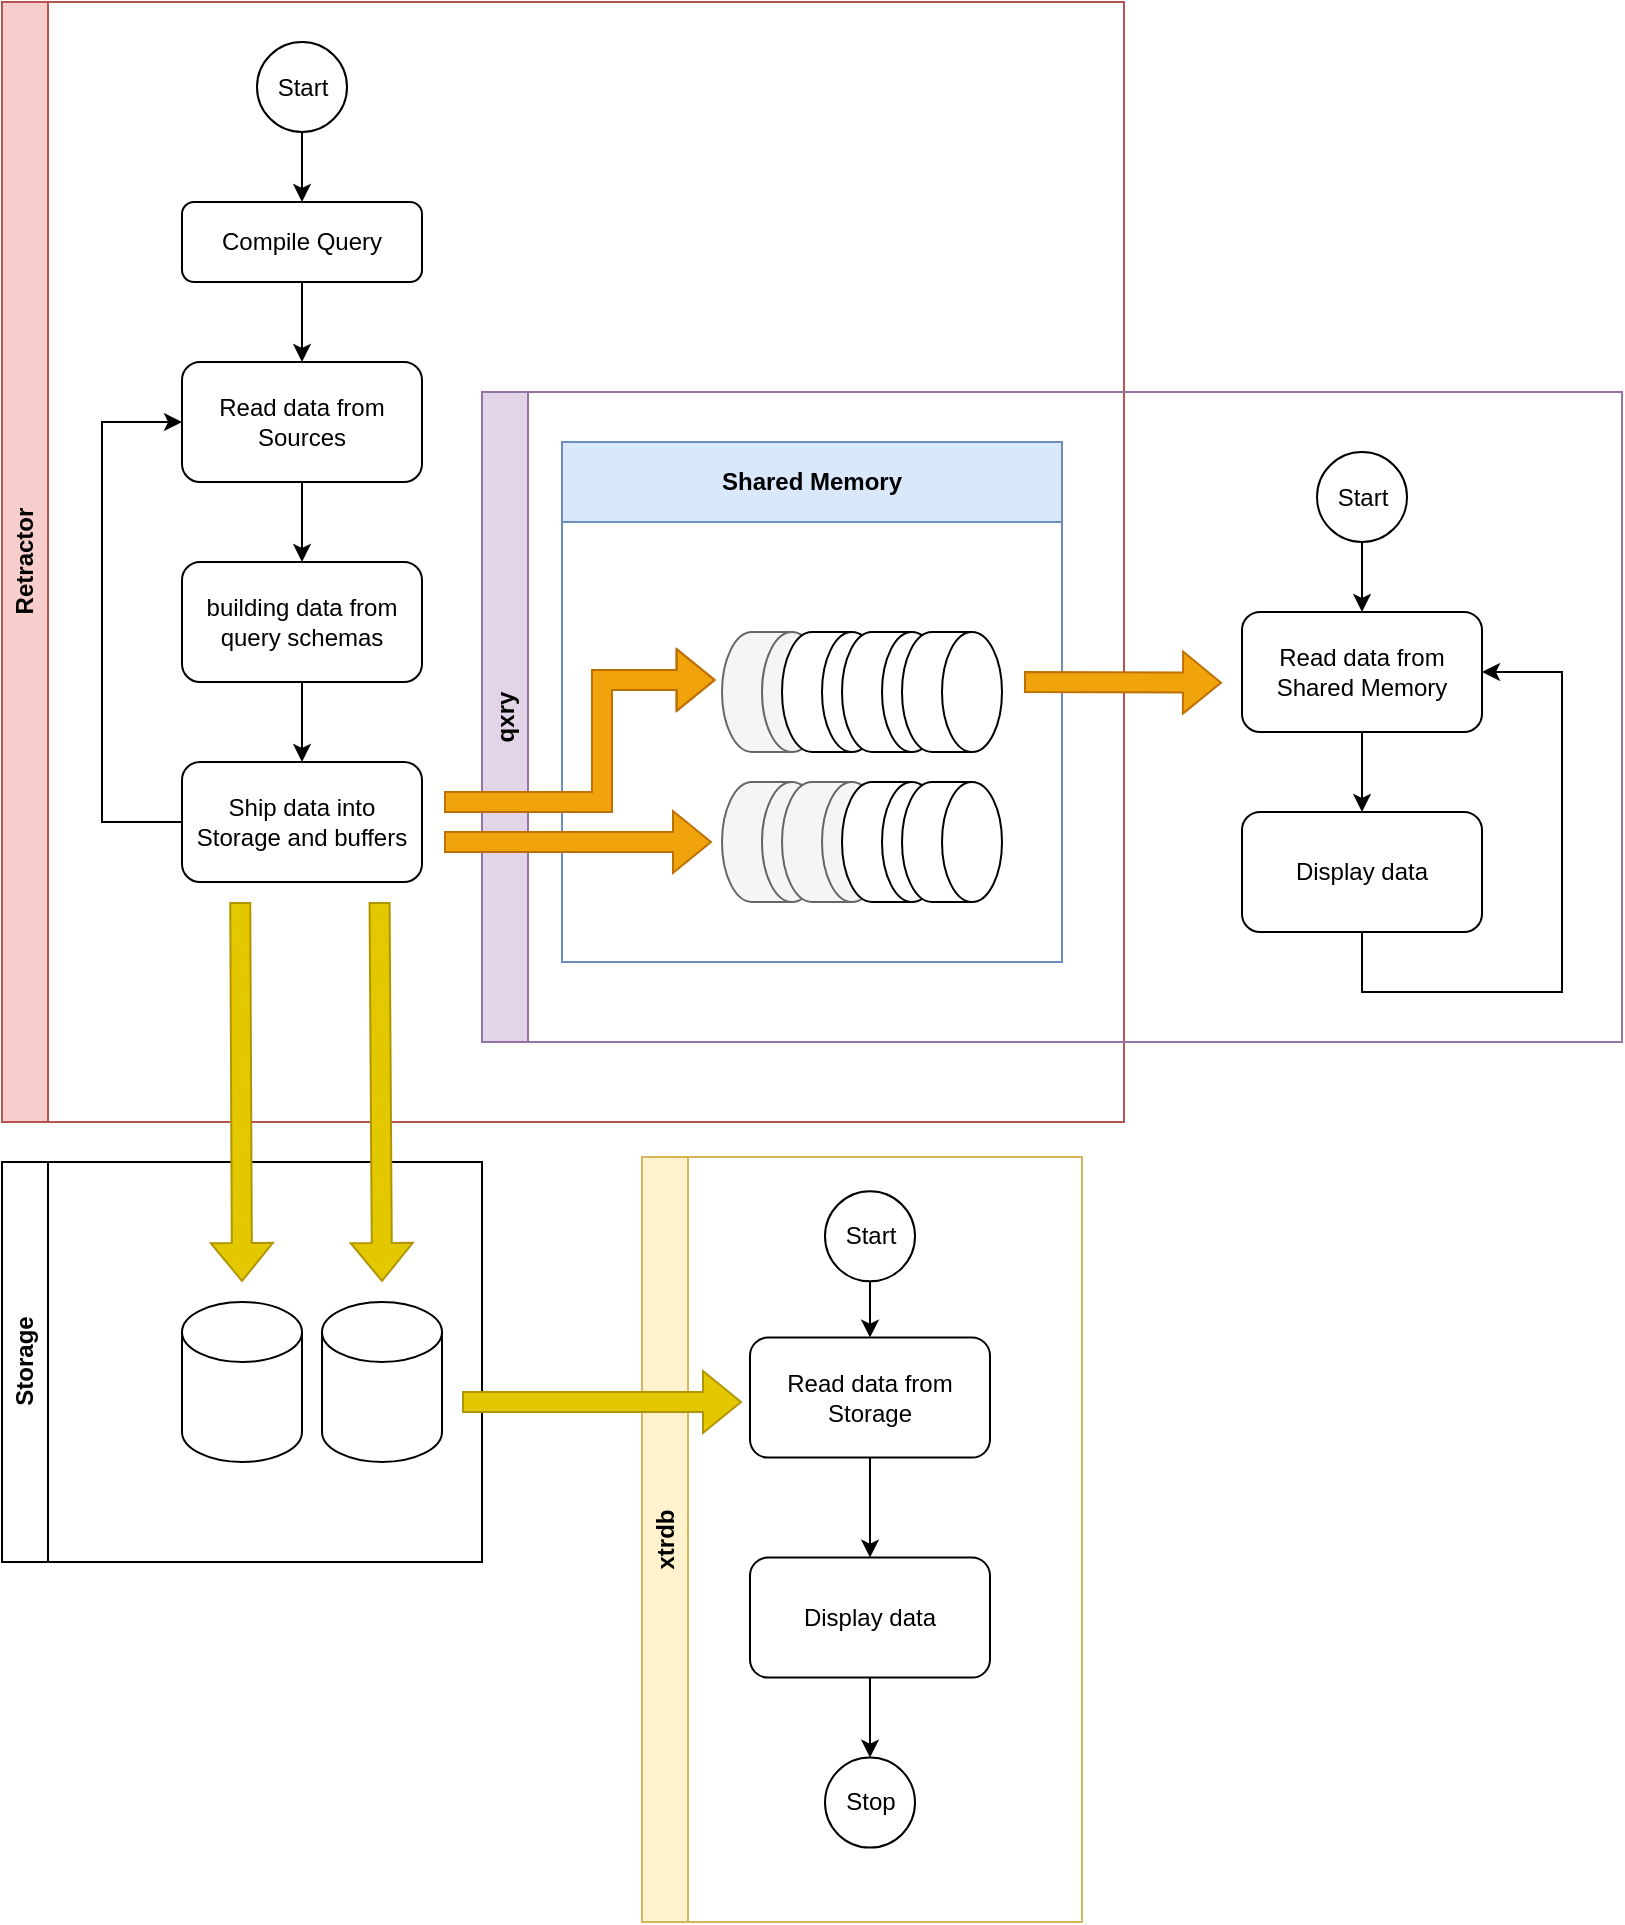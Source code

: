 <mxfile version="21.6.8" type="device">
  <diagram name="Strona-1" id="BG2U26oZRh6Gp2IAzY93">
    <mxGraphModel dx="1102" dy="894" grid="1" gridSize="10" guides="1" tooltips="1" connect="1" arrows="1" fold="1" page="1" pageScale="1" pageWidth="827" pageHeight="1169" math="0" shadow="0">
      <root>
        <mxCell id="0" />
        <mxCell id="1" parent="0" />
        <mxCell id="VHUyBY8sBE0EKWtmwpwd-44" value="Storage" style="swimlane;horizontal=0;whiteSpace=wrap;html=1;" parent="1" vertex="1">
          <mxGeometry x="9" y="600" width="240" height="200" as="geometry" />
        </mxCell>
        <mxCell id="VHUyBY8sBE0EKWtmwpwd-45" value="" style="shape=cylinder3;whiteSpace=wrap;html=1;boundedLbl=1;backgroundOutline=1;size=15;" parent="VHUyBY8sBE0EKWtmwpwd-44" vertex="1">
          <mxGeometry x="90" y="70" width="60" height="80" as="geometry" />
        </mxCell>
        <mxCell id="VHUyBY8sBE0EKWtmwpwd-46" value="" style="shape=cylinder3;whiteSpace=wrap;html=1;boundedLbl=1;backgroundOutline=1;size=15;" parent="VHUyBY8sBE0EKWtmwpwd-44" vertex="1">
          <mxGeometry x="160" y="70" width="60" height="80" as="geometry" />
        </mxCell>
        <mxCell id="VHUyBY8sBE0EKWtmwpwd-57" value="Retractor" style="swimlane;horizontal=0;whiteSpace=wrap;html=1;fillColor=#f8cecc;strokeColor=#b85450;" parent="1" vertex="1">
          <mxGeometry x="9" y="20" width="561" height="560" as="geometry" />
        </mxCell>
        <mxCell id="VHUyBY8sBE0EKWtmwpwd-58" value="qxry" style="swimlane;horizontal=0;whiteSpace=wrap;html=1;fillColor=#e1d5e7;strokeColor=#9673a6;" parent="VHUyBY8sBE0EKWtmwpwd-57" vertex="1">
          <mxGeometry x="240" y="195" width="570" height="325" as="geometry" />
        </mxCell>
        <mxCell id="VHUyBY8sBE0EKWtmwpwd-29" value="Read data from&lt;br&gt;Shared Memory" style="rounded=1;whiteSpace=wrap;html=1;" parent="VHUyBY8sBE0EKWtmwpwd-58" vertex="1">
          <mxGeometry x="380" y="110" width="120" height="60" as="geometry" />
        </mxCell>
        <mxCell id="VHUyBY8sBE0EKWtmwpwd-30" value="Display data" style="rounded=1;whiteSpace=wrap;html=1;" parent="VHUyBY8sBE0EKWtmwpwd-58" vertex="1">
          <mxGeometry x="380" y="210" width="120" height="60" as="geometry" />
        </mxCell>
        <mxCell id="VHUyBY8sBE0EKWtmwpwd-33" value="" style="endArrow=classic;html=1;rounded=0;exitX=0.5;exitY=1;exitDx=0;exitDy=0;" parent="VHUyBY8sBE0EKWtmwpwd-58" source="VHUyBY8sBE0EKWtmwpwd-29" target="VHUyBY8sBE0EKWtmwpwd-30" edge="1">
          <mxGeometry width="50" height="50" relative="1" as="geometry">
            <mxPoint x="110" y="220" as="sourcePoint" />
            <mxPoint x="160" y="170" as="targetPoint" />
          </mxGeometry>
        </mxCell>
        <mxCell id="VHUyBY8sBE0EKWtmwpwd-34" value="" style="endArrow=classic;html=1;rounded=0;exitX=0.5;exitY=1;exitDx=0;exitDy=0;entryX=1;entryY=0.5;entryDx=0;entryDy=0;" parent="VHUyBY8sBE0EKWtmwpwd-58" source="VHUyBY8sBE0EKWtmwpwd-30" target="VHUyBY8sBE0EKWtmwpwd-29" edge="1">
          <mxGeometry width="50" height="50" relative="1" as="geometry">
            <mxPoint x="110" y="220" as="sourcePoint" />
            <mxPoint x="540" y="90" as="targetPoint" />
            <Array as="points">
              <mxPoint x="440" y="300" />
              <mxPoint x="540" y="300" />
              <mxPoint x="540" y="140" />
            </Array>
          </mxGeometry>
        </mxCell>
        <mxCell id="VHUyBY8sBE0EKWtmwpwd-54" style="edgeStyle=orthogonalEdgeStyle;rounded=0;orthogonalLoop=1;jettySize=auto;html=1;exitX=0.5;exitY=1;exitDx=0;exitDy=0;entryX=0.5;entryY=0;entryDx=0;entryDy=0;" parent="VHUyBY8sBE0EKWtmwpwd-58" source="VHUyBY8sBE0EKWtmwpwd-53" target="VHUyBY8sBE0EKWtmwpwd-29" edge="1">
          <mxGeometry relative="1" as="geometry" />
        </mxCell>
        <mxCell id="VHUyBY8sBE0EKWtmwpwd-53" value="Start" style="ellipse;whiteSpace=wrap;html=1;aspect=fixed;" parent="VHUyBY8sBE0EKWtmwpwd-58" vertex="1">
          <mxGeometry x="417.5" y="30" width="45" height="45" as="geometry" />
        </mxCell>
        <mxCell id="VHUyBY8sBE0EKWtmwpwd-3" value="Shared Memory" style="swimlane;whiteSpace=wrap;html=1;startSize=40;fillColor=#dae8fc;strokeColor=#6c8ebf;" parent="VHUyBY8sBE0EKWtmwpwd-58" vertex="1">
          <mxGeometry x="40" y="25" width="250" height="260" as="geometry" />
        </mxCell>
        <mxCell id="VHUyBY8sBE0EKWtmwpwd-17" value="" style="shape=cylinder3;whiteSpace=wrap;html=1;boundedLbl=1;backgroundOutline=1;size=15;rotation=90;fillColor=#f5f5f5;fontColor=#333333;strokeColor=#666666;" parent="VHUyBY8sBE0EKWtmwpwd-3" vertex="1">
          <mxGeometry x="75" y="175" width="60" height="50" as="geometry" />
        </mxCell>
        <mxCell id="VHUyBY8sBE0EKWtmwpwd-18" value="" style="shape=cylinder3;whiteSpace=wrap;html=1;boundedLbl=1;backgroundOutline=1;size=15;rotation=90;fillColor=#f5f5f5;fontColor=#333333;strokeColor=#666666;" parent="VHUyBY8sBE0EKWtmwpwd-3" vertex="1">
          <mxGeometry x="105" y="175" width="60" height="50" as="geometry" />
        </mxCell>
        <mxCell id="VHUyBY8sBE0EKWtmwpwd-19" value="" style="shape=cylinder3;whiteSpace=wrap;html=1;boundedLbl=1;backgroundOutline=1;size=15;rotation=90;" parent="VHUyBY8sBE0EKWtmwpwd-3" vertex="1">
          <mxGeometry x="135" y="175" width="60" height="50" as="geometry" />
        </mxCell>
        <mxCell id="VHUyBY8sBE0EKWtmwpwd-20" value="" style="shape=cylinder3;whiteSpace=wrap;html=1;boundedLbl=1;backgroundOutline=1;size=15;rotation=90;" parent="VHUyBY8sBE0EKWtmwpwd-3" vertex="1">
          <mxGeometry x="165" y="175" width="60" height="50" as="geometry" />
        </mxCell>
        <mxCell id="VHUyBY8sBE0EKWtmwpwd-22" value="" style="shape=cylinder3;whiteSpace=wrap;html=1;boundedLbl=1;backgroundOutline=1;size=15;rotation=90;fillColor=#f5f5f5;fontColor=#333333;strokeColor=#666666;" parent="VHUyBY8sBE0EKWtmwpwd-3" vertex="1">
          <mxGeometry x="75" y="100" width="60" height="50" as="geometry" />
        </mxCell>
        <mxCell id="VHUyBY8sBE0EKWtmwpwd-23" value="" style="shape=cylinder3;whiteSpace=wrap;html=1;boundedLbl=1;backgroundOutline=1;size=15;rotation=90;" parent="VHUyBY8sBE0EKWtmwpwd-3" vertex="1">
          <mxGeometry x="105" y="100" width="60" height="50" as="geometry" />
        </mxCell>
        <mxCell id="VHUyBY8sBE0EKWtmwpwd-24" value="" style="shape=cylinder3;whiteSpace=wrap;html=1;boundedLbl=1;backgroundOutline=1;size=15;rotation=90;" parent="VHUyBY8sBE0EKWtmwpwd-3" vertex="1">
          <mxGeometry x="135" y="100" width="60" height="50" as="geometry" />
        </mxCell>
        <mxCell id="VHUyBY8sBE0EKWtmwpwd-25" value="" style="shape=cylinder3;whiteSpace=wrap;html=1;boundedLbl=1;backgroundOutline=1;size=15;rotation=90;" parent="VHUyBY8sBE0EKWtmwpwd-3" vertex="1">
          <mxGeometry x="165" y="100" width="60" height="50" as="geometry" />
        </mxCell>
        <mxCell id="VHUyBY8sBE0EKWtmwpwd-21" value="" style="shape=flexArrow;endArrow=classic;html=1;rounded=0;fillColor=#f0a30a;strokeColor=#BD7000;" parent="VHUyBY8sBE0EKWtmwpwd-3" edge="1">
          <mxGeometry width="50" height="50" relative="1" as="geometry">
            <mxPoint x="-59" y="200" as="sourcePoint" />
            <mxPoint x="75" y="200" as="targetPoint" />
          </mxGeometry>
        </mxCell>
        <mxCell id="VHUyBY8sBE0EKWtmwpwd-27" value="" style="shape=flexArrow;endArrow=classic;html=1;rounded=0;entryX=0.4;entryY=1.064;entryDx=0;entryDy=0;entryPerimeter=0;fillColor=#f0a30a;strokeColor=#BD7000;" parent="VHUyBY8sBE0EKWtmwpwd-3" target="VHUyBY8sBE0EKWtmwpwd-22" edge="1">
          <mxGeometry width="50" height="50" relative="1" as="geometry">
            <mxPoint x="-59" y="180" as="sourcePoint" />
            <mxPoint x="70" y="120" as="targetPoint" />
            <Array as="points">
              <mxPoint x="20" y="180" />
              <mxPoint x="20" y="119" />
            </Array>
          </mxGeometry>
        </mxCell>
        <mxCell id="VHUyBY8sBE0EKWtmwpwd-28" value="" style="shape=flexArrow;endArrow=classic;html=1;rounded=0;fillColor=#f0a30a;strokeColor=#BD7000;" parent="VHUyBY8sBE0EKWtmwpwd-58" edge="1">
          <mxGeometry width="50" height="50" relative="1" as="geometry">
            <mxPoint x="271" y="145" as="sourcePoint" />
            <mxPoint x="370" y="145.34" as="targetPoint" />
          </mxGeometry>
        </mxCell>
        <mxCell id="VHUyBY8sBE0EKWtmwpwd-4" value="Compile Query" style="rounded=1;whiteSpace=wrap;html=1;" parent="1" vertex="1">
          <mxGeometry x="99" y="120" width="120" height="40" as="geometry" />
        </mxCell>
        <mxCell id="VHUyBY8sBE0EKWtmwpwd-6" value="Read data from&lt;br&gt;Sources" style="rounded=1;whiteSpace=wrap;html=1;" parent="1" vertex="1">
          <mxGeometry x="99" y="200" width="120" height="60" as="geometry" />
        </mxCell>
        <mxCell id="VHUyBY8sBE0EKWtmwpwd-8" value="" style="endArrow=classic;html=1;rounded=0;exitX=0.5;exitY=1;exitDx=0;exitDy=0;entryX=0.5;entryY=0;entryDx=0;entryDy=0;" parent="1" source="VHUyBY8sBE0EKWtmwpwd-4" target="VHUyBY8sBE0EKWtmwpwd-6" edge="1">
          <mxGeometry width="50" height="50" relative="1" as="geometry">
            <mxPoint x="389" y="300" as="sourcePoint" />
            <mxPoint x="439" y="250" as="targetPoint" />
          </mxGeometry>
        </mxCell>
        <mxCell id="VHUyBY8sBE0EKWtmwpwd-9" value="building data from query schemas" style="rounded=1;whiteSpace=wrap;html=1;" parent="1" vertex="1">
          <mxGeometry x="99" y="300" width="120" height="60" as="geometry" />
        </mxCell>
        <mxCell id="VHUyBY8sBE0EKWtmwpwd-10" value="" style="endArrow=classic;html=1;rounded=0;entryX=0.5;entryY=0;entryDx=0;entryDy=0;" parent="1" source="VHUyBY8sBE0EKWtmwpwd-6" target="VHUyBY8sBE0EKWtmwpwd-9" edge="1">
          <mxGeometry width="50" height="50" relative="1" as="geometry">
            <mxPoint x="319" y="300" as="sourcePoint" />
            <mxPoint x="369" y="250" as="targetPoint" />
          </mxGeometry>
        </mxCell>
        <mxCell id="VHUyBY8sBE0EKWtmwpwd-11" value="Ship data into&lt;br&gt;Storage and buffers" style="rounded=1;whiteSpace=wrap;html=1;" parent="1" vertex="1">
          <mxGeometry x="99" y="400" width="120" height="60" as="geometry" />
        </mxCell>
        <mxCell id="VHUyBY8sBE0EKWtmwpwd-12" value="" style="endArrow=classic;html=1;rounded=0;exitX=0.5;exitY=1;exitDx=0;exitDy=0;entryX=0.5;entryY=0;entryDx=0;entryDy=0;" parent="1" source="VHUyBY8sBE0EKWtmwpwd-9" target="VHUyBY8sBE0EKWtmwpwd-11" edge="1">
          <mxGeometry width="50" height="50" relative="1" as="geometry">
            <mxPoint x="319" y="300" as="sourcePoint" />
            <mxPoint x="369" y="250" as="targetPoint" />
          </mxGeometry>
        </mxCell>
        <mxCell id="VHUyBY8sBE0EKWtmwpwd-13" value="" style="endArrow=classic;html=1;rounded=0;exitX=0;exitY=0.5;exitDx=0;exitDy=0;entryX=0;entryY=0.5;entryDx=0;entryDy=0;" parent="1" source="VHUyBY8sBE0EKWtmwpwd-11" target="VHUyBY8sBE0EKWtmwpwd-6" edge="1">
          <mxGeometry width="50" height="50" relative="1" as="geometry">
            <mxPoint x="-101" y="415" as="sourcePoint" />
            <mxPoint x="-101" y="230.0" as="targetPoint" />
            <Array as="points">
              <mxPoint x="59" y="430" />
              <mxPoint x="59" y="230" />
            </Array>
          </mxGeometry>
        </mxCell>
        <mxCell id="VHUyBY8sBE0EKWtmwpwd-37" value="" style="shape=flexArrow;endArrow=classic;html=1;rounded=0;fillColor=#e3c800;strokeColor=#B09500;" parent="1" edge="1">
          <mxGeometry width="50" height="50" relative="1" as="geometry">
            <mxPoint x="128.12" y="470" as="sourcePoint" />
            <mxPoint x="129" y="660" as="targetPoint" />
          </mxGeometry>
        </mxCell>
        <mxCell id="VHUyBY8sBE0EKWtmwpwd-38" value="" style="shape=flexArrow;endArrow=classic;html=1;rounded=0;fillColor=#e3c800;strokeColor=#B09500;" parent="1" edge="1">
          <mxGeometry width="50" height="50" relative="1" as="geometry">
            <mxPoint x="197.78" y="470" as="sourcePoint" />
            <mxPoint x="199" y="660" as="targetPoint" />
          </mxGeometry>
        </mxCell>
        <mxCell id="VHUyBY8sBE0EKWtmwpwd-49" value="Start" style="ellipse;whiteSpace=wrap;html=1;aspect=fixed;" parent="1" vertex="1">
          <mxGeometry x="136.5" y="40" width="45" height="45" as="geometry" />
        </mxCell>
        <mxCell id="VHUyBY8sBE0EKWtmwpwd-50" value="" style="endArrow=classic;html=1;rounded=0;exitX=0.5;exitY=1;exitDx=0;exitDy=0;" parent="1" source="VHUyBY8sBE0EKWtmwpwd-49" target="VHUyBY8sBE0EKWtmwpwd-4" edge="1">
          <mxGeometry width="50" height="50" relative="1" as="geometry">
            <mxPoint x="169" y="170" as="sourcePoint" />
            <mxPoint x="169" y="210" as="targetPoint" />
          </mxGeometry>
        </mxCell>
        <mxCell id="VHUyBY8sBE0EKWtmwpwd-59" value="xtrdb" style="swimlane;horizontal=0;whiteSpace=wrap;html=1;fillColor=#fff2cc;strokeColor=#d6b656;" parent="1" vertex="1">
          <mxGeometry x="329" y="597.5" width="220" height="382.5" as="geometry" />
        </mxCell>
        <mxCell id="VHUyBY8sBE0EKWtmwpwd-39" value="Read data from&lt;br&gt;Storage" style="rounded=1;whiteSpace=wrap;html=1;" parent="VHUyBY8sBE0EKWtmwpwd-59" vertex="1">
          <mxGeometry x="54" y="90.31" width="120" height="60" as="geometry" />
        </mxCell>
        <mxCell id="VHUyBY8sBE0EKWtmwpwd-40" value="Display data" style="rounded=1;whiteSpace=wrap;html=1;" parent="VHUyBY8sBE0EKWtmwpwd-59" vertex="1">
          <mxGeometry x="54" y="200.31" width="120" height="60" as="geometry" />
        </mxCell>
        <mxCell id="VHUyBY8sBE0EKWtmwpwd-41" value="" style="endArrow=classic;html=1;rounded=0;exitX=0.5;exitY=1;exitDx=0;exitDy=0;entryX=0.5;entryY=0;entryDx=0;entryDy=0;" parent="VHUyBY8sBE0EKWtmwpwd-59" source="VHUyBY8sBE0EKWtmwpwd-39" target="VHUyBY8sBE0EKWtmwpwd-40" edge="1">
          <mxGeometry width="50" height="50" relative="1" as="geometry">
            <mxPoint x="109.75" y="160.31" as="sourcePoint" />
            <mxPoint x="124" y="160.31" as="targetPoint" />
          </mxGeometry>
        </mxCell>
        <mxCell id="VHUyBY8sBE0EKWtmwpwd-52" style="edgeStyle=orthogonalEdgeStyle;rounded=0;orthogonalLoop=1;jettySize=auto;html=1;exitX=0.5;exitY=1;exitDx=0;exitDy=0;" parent="VHUyBY8sBE0EKWtmwpwd-59" source="VHUyBY8sBE0EKWtmwpwd-51" target="VHUyBY8sBE0EKWtmwpwd-39" edge="1">
          <mxGeometry relative="1" as="geometry" />
        </mxCell>
        <mxCell id="VHUyBY8sBE0EKWtmwpwd-51" value="Start" style="ellipse;whiteSpace=wrap;html=1;aspect=fixed;" parent="VHUyBY8sBE0EKWtmwpwd-59" vertex="1">
          <mxGeometry x="91.5" y="17.18" width="45" height="45" as="geometry" />
        </mxCell>
        <mxCell id="VHUyBY8sBE0EKWtmwpwd-55" value="Stop" style="ellipse;whiteSpace=wrap;html=1;aspect=fixed;" parent="VHUyBY8sBE0EKWtmwpwd-59" vertex="1">
          <mxGeometry x="91.5" y="300.31" width="45" height="45" as="geometry" />
        </mxCell>
        <mxCell id="VHUyBY8sBE0EKWtmwpwd-56" style="edgeStyle=orthogonalEdgeStyle;rounded=0;orthogonalLoop=1;jettySize=auto;html=1;exitX=0.5;exitY=1;exitDx=0;exitDy=0;" parent="VHUyBY8sBE0EKWtmwpwd-59" source="VHUyBY8sBE0EKWtmwpwd-40" target="VHUyBY8sBE0EKWtmwpwd-55" edge="1">
          <mxGeometry relative="1" as="geometry" />
        </mxCell>
        <mxCell id="VHUyBY8sBE0EKWtmwpwd-47" value="" style="shape=flexArrow;endArrow=classic;html=1;rounded=0;fillColor=#e3c800;strokeColor=#B09500;" parent="1" edge="1">
          <mxGeometry width="50" height="50" relative="1" as="geometry">
            <mxPoint x="239" y="720" as="sourcePoint" />
            <mxPoint x="379" y="720" as="targetPoint" />
            <Array as="points" />
          </mxGeometry>
        </mxCell>
      </root>
    </mxGraphModel>
  </diagram>
</mxfile>
